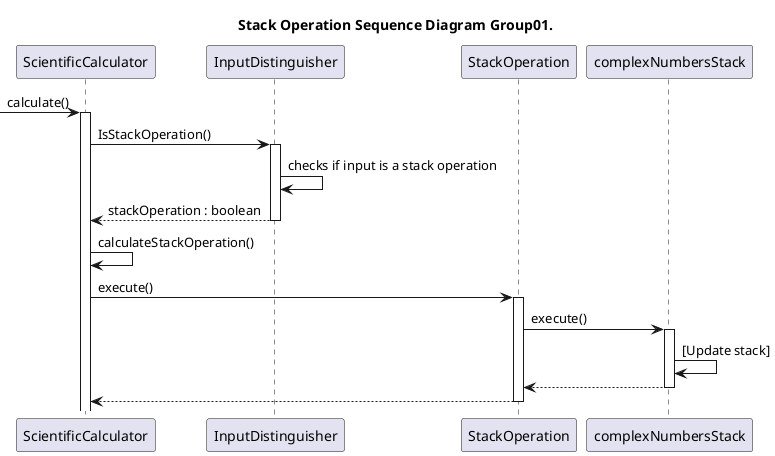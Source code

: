 @startuml StackOperation_SequenceDiagram_Group01

title Stack Operation Sequence Diagram Group01.

participant ScientificCalculator as calc
participant InputDistinguisher as input
participant StackOperation as stack
participant complexNumbersStack as num_stack

-> calc:calculate()
activate calc

calc -> input : IsStackOperation()
activate input
input -> input : checks if input is a stack operation
input --> calc : stackOperation : boolean
deactivate input

calc -> calc : calculateStackOperation()
calc -> stack : execute()
activate stack
stack -> num_stack : execute()
activate num_stack
num_stack -> num_stack : [Update stack]
num_stack --> stack
deactivate num_stack
stack --> calc
deactivate stack

@enduml